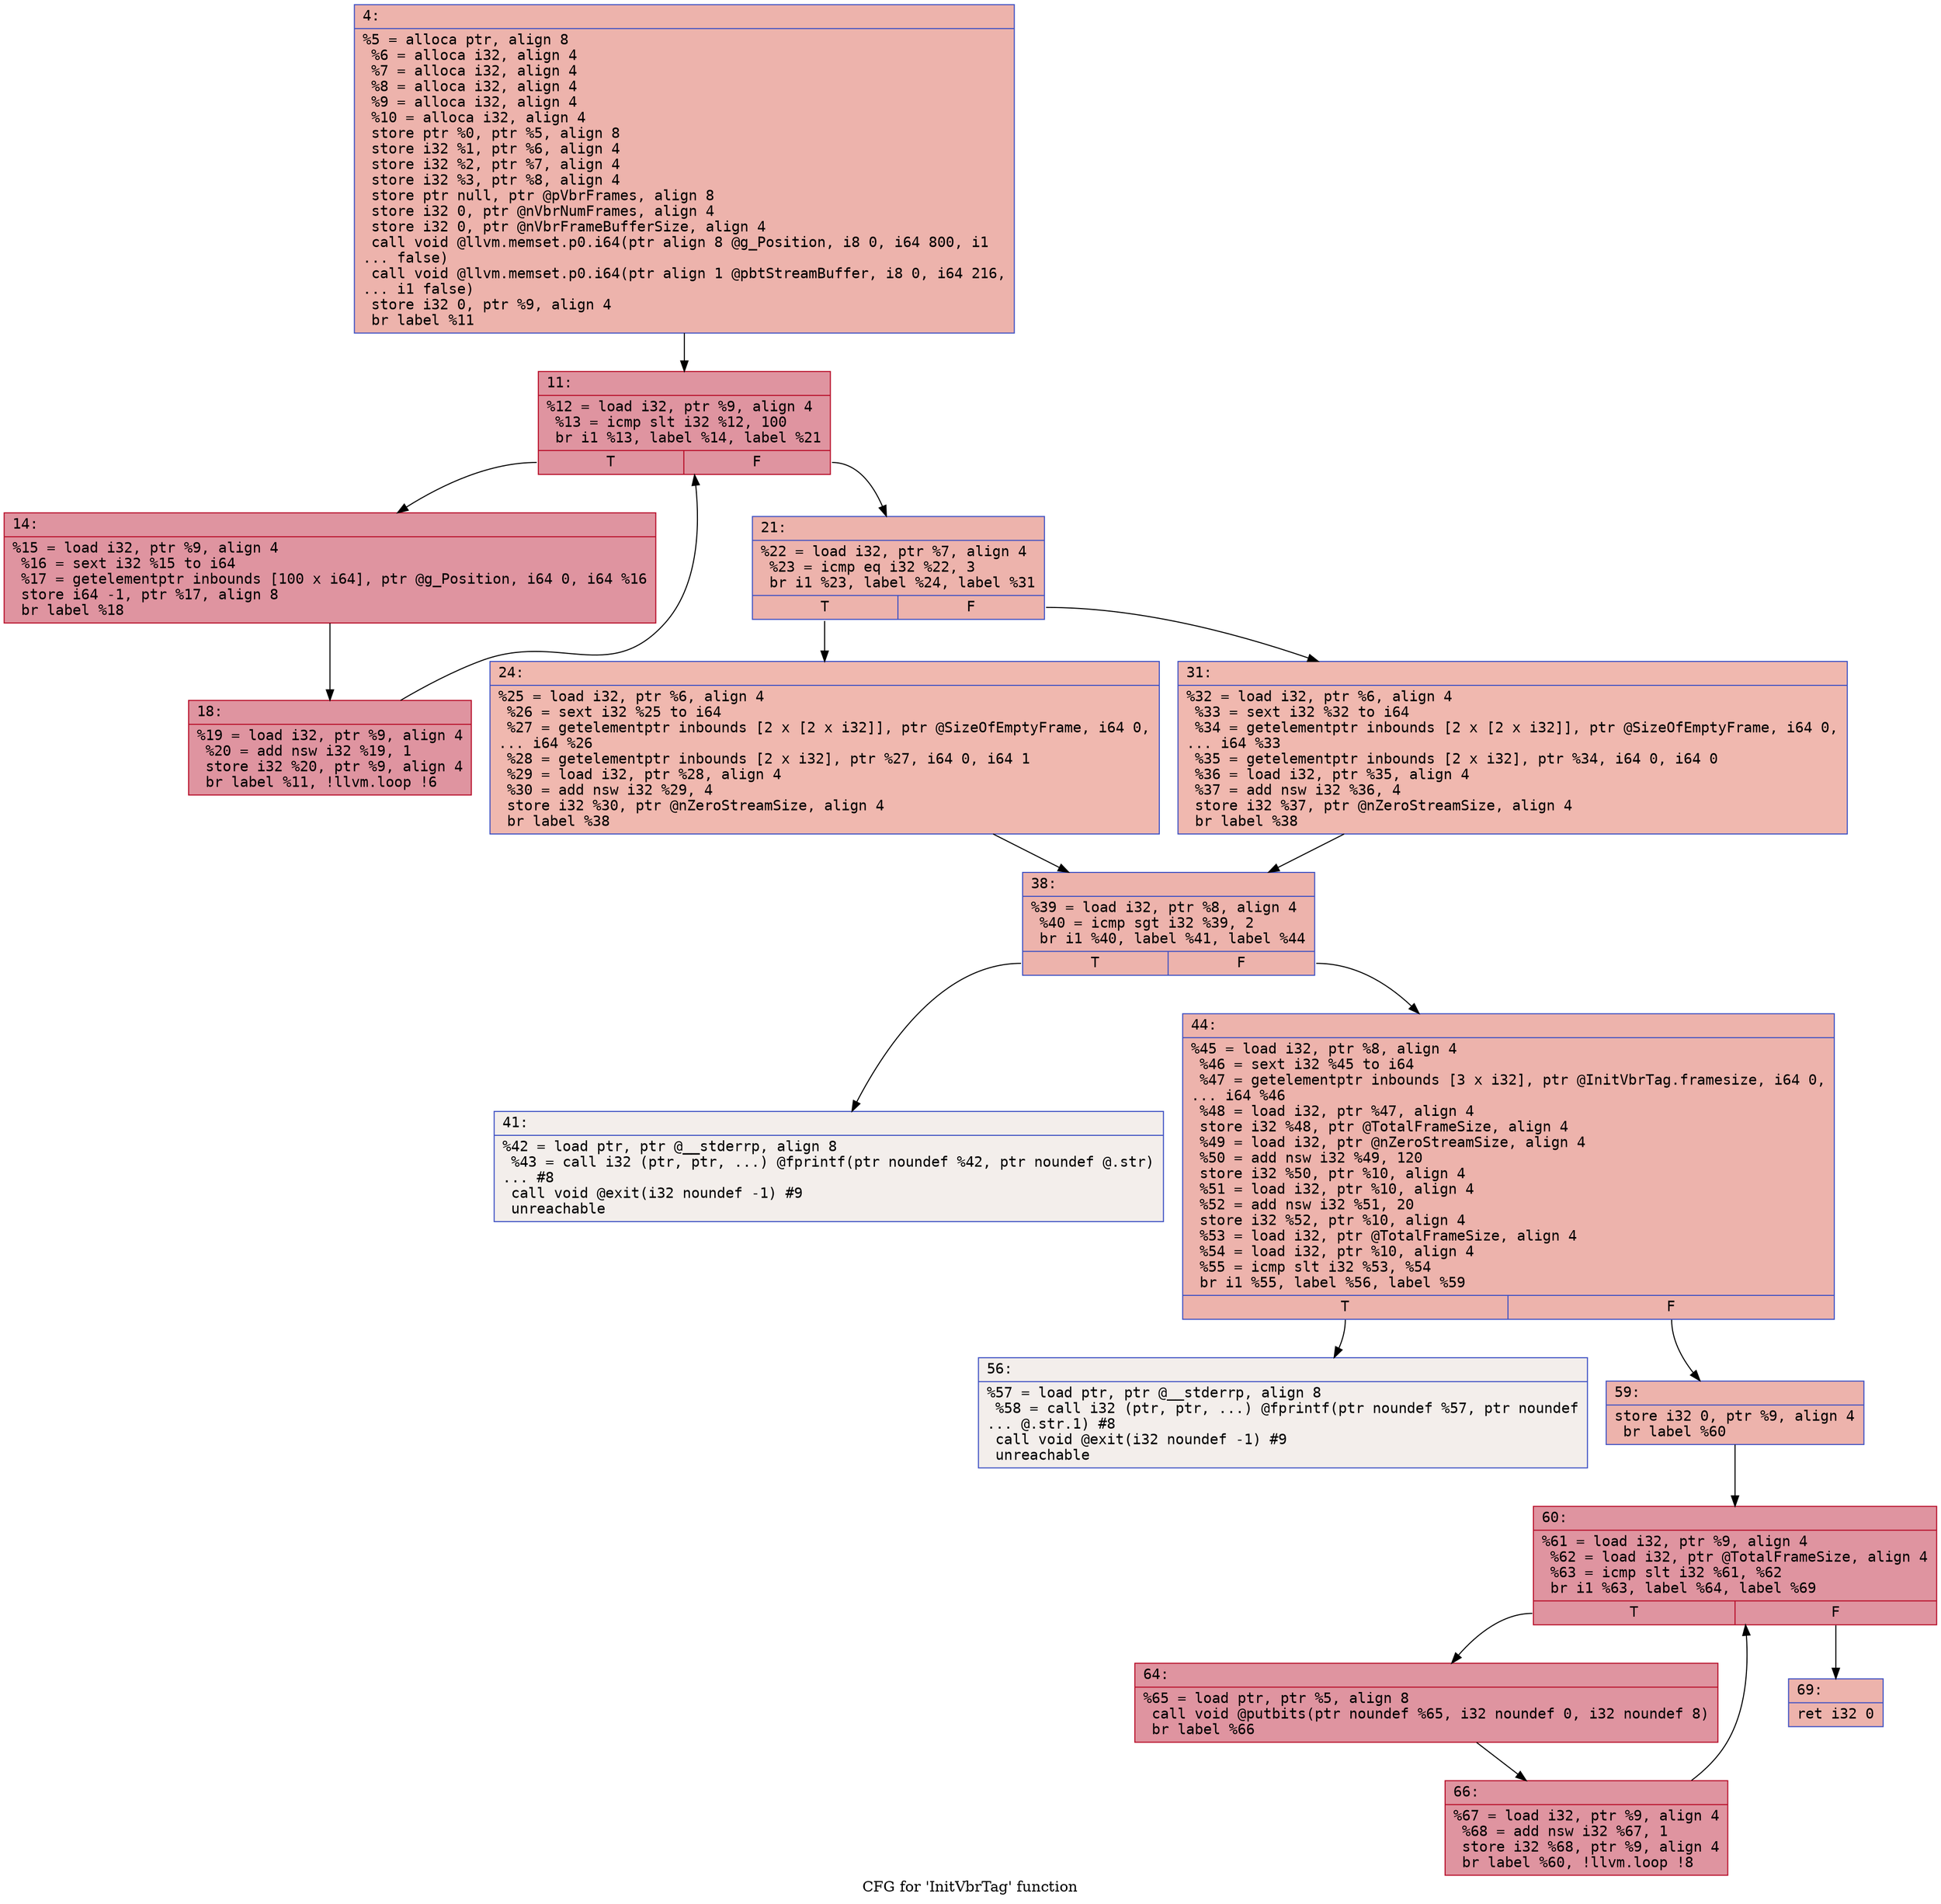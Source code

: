 digraph "CFG for 'InitVbrTag' function" {
	label="CFG for 'InitVbrTag' function";

	Node0x600003257430 [shape=record,color="#3d50c3ff", style=filled, fillcolor="#d6524470" fontname="Courier",label="{4:\l|  %5 = alloca ptr, align 8\l  %6 = alloca i32, align 4\l  %7 = alloca i32, align 4\l  %8 = alloca i32, align 4\l  %9 = alloca i32, align 4\l  %10 = alloca i32, align 4\l  store ptr %0, ptr %5, align 8\l  store i32 %1, ptr %6, align 4\l  store i32 %2, ptr %7, align 4\l  store i32 %3, ptr %8, align 4\l  store ptr null, ptr @pVbrFrames, align 8\l  store i32 0, ptr @nVbrNumFrames, align 4\l  store i32 0, ptr @nVbrFrameBufferSize, align 4\l  call void @llvm.memset.p0.i64(ptr align 8 @g_Position, i8 0, i64 800, i1\l... false)\l  call void @llvm.memset.p0.i64(ptr align 1 @pbtStreamBuffer, i8 0, i64 216,\l... i1 false)\l  store i32 0, ptr %9, align 4\l  br label %11\l}"];
	Node0x600003257430 -> Node0x600003257480[tooltip="4 -> 11\nProbability 100.00%" ];
	Node0x600003257480 [shape=record,color="#b70d28ff", style=filled, fillcolor="#b70d2870" fontname="Courier",label="{11:\l|  %12 = load i32, ptr %9, align 4\l  %13 = icmp slt i32 %12, 100\l  br i1 %13, label %14, label %21\l|{<s0>T|<s1>F}}"];
	Node0x600003257480:s0 -> Node0x6000032574d0[tooltip="11 -> 14\nProbability 96.88%" ];
	Node0x600003257480:s1 -> Node0x600003257570[tooltip="11 -> 21\nProbability 3.12%" ];
	Node0x6000032574d0 [shape=record,color="#b70d28ff", style=filled, fillcolor="#b70d2870" fontname="Courier",label="{14:\l|  %15 = load i32, ptr %9, align 4\l  %16 = sext i32 %15 to i64\l  %17 = getelementptr inbounds [100 x i64], ptr @g_Position, i64 0, i64 %16\l  store i64 -1, ptr %17, align 8\l  br label %18\l}"];
	Node0x6000032574d0 -> Node0x600003257520[tooltip="14 -> 18\nProbability 100.00%" ];
	Node0x600003257520 [shape=record,color="#b70d28ff", style=filled, fillcolor="#b70d2870" fontname="Courier",label="{18:\l|  %19 = load i32, ptr %9, align 4\l  %20 = add nsw i32 %19, 1\l  store i32 %20, ptr %9, align 4\l  br label %11, !llvm.loop !6\l}"];
	Node0x600003257520 -> Node0x600003257480[tooltip="18 -> 11\nProbability 100.00%" ];
	Node0x600003257570 [shape=record,color="#3d50c3ff", style=filled, fillcolor="#d6524470" fontname="Courier",label="{21:\l|  %22 = load i32, ptr %7, align 4\l  %23 = icmp eq i32 %22, 3\l  br i1 %23, label %24, label %31\l|{<s0>T|<s1>F}}"];
	Node0x600003257570:s0 -> Node0x6000032575c0[tooltip="21 -> 24\nProbability 50.00%" ];
	Node0x600003257570:s1 -> Node0x600003257610[tooltip="21 -> 31\nProbability 50.00%" ];
	Node0x6000032575c0 [shape=record,color="#3d50c3ff", style=filled, fillcolor="#dc5d4a70" fontname="Courier",label="{24:\l|  %25 = load i32, ptr %6, align 4\l  %26 = sext i32 %25 to i64\l  %27 = getelementptr inbounds [2 x [2 x i32]], ptr @SizeOfEmptyFrame, i64 0,\l... i64 %26\l  %28 = getelementptr inbounds [2 x i32], ptr %27, i64 0, i64 1\l  %29 = load i32, ptr %28, align 4\l  %30 = add nsw i32 %29, 4\l  store i32 %30, ptr @nZeroStreamSize, align 4\l  br label %38\l}"];
	Node0x6000032575c0 -> Node0x600003257660[tooltip="24 -> 38\nProbability 100.00%" ];
	Node0x600003257610 [shape=record,color="#3d50c3ff", style=filled, fillcolor="#dc5d4a70" fontname="Courier",label="{31:\l|  %32 = load i32, ptr %6, align 4\l  %33 = sext i32 %32 to i64\l  %34 = getelementptr inbounds [2 x [2 x i32]], ptr @SizeOfEmptyFrame, i64 0,\l... i64 %33\l  %35 = getelementptr inbounds [2 x i32], ptr %34, i64 0, i64 0\l  %36 = load i32, ptr %35, align 4\l  %37 = add nsw i32 %36, 4\l  store i32 %37, ptr @nZeroStreamSize, align 4\l  br label %38\l}"];
	Node0x600003257610 -> Node0x600003257660[tooltip="31 -> 38\nProbability 100.00%" ];
	Node0x600003257660 [shape=record,color="#3d50c3ff", style=filled, fillcolor="#d6524470" fontname="Courier",label="{38:\l|  %39 = load i32, ptr %8, align 4\l  %40 = icmp sgt i32 %39, 2\l  br i1 %40, label %41, label %44\l|{<s0>T|<s1>F}}"];
	Node0x600003257660:s0 -> Node0x6000032576b0[tooltip="38 -> 41\nProbability 0.00%" ];
	Node0x600003257660:s1 -> Node0x600003257700[tooltip="38 -> 44\nProbability 100.00%" ];
	Node0x6000032576b0 [shape=record,color="#3d50c3ff", style=filled, fillcolor="#e5d8d170" fontname="Courier",label="{41:\l|  %42 = load ptr, ptr @__stderrp, align 8\l  %43 = call i32 (ptr, ptr, ...) @fprintf(ptr noundef %42, ptr noundef @.str)\l... #8\l  call void @exit(i32 noundef -1) #9\l  unreachable\l}"];
	Node0x600003257700 [shape=record,color="#3d50c3ff", style=filled, fillcolor="#d6524470" fontname="Courier",label="{44:\l|  %45 = load i32, ptr %8, align 4\l  %46 = sext i32 %45 to i64\l  %47 = getelementptr inbounds [3 x i32], ptr @InitVbrTag.framesize, i64 0,\l... i64 %46\l  %48 = load i32, ptr %47, align 4\l  store i32 %48, ptr @TotalFrameSize, align 4\l  %49 = load i32, ptr @nZeroStreamSize, align 4\l  %50 = add nsw i32 %49, 120\l  store i32 %50, ptr %10, align 4\l  %51 = load i32, ptr %10, align 4\l  %52 = add nsw i32 %51, 20\l  store i32 %52, ptr %10, align 4\l  %53 = load i32, ptr @TotalFrameSize, align 4\l  %54 = load i32, ptr %10, align 4\l  %55 = icmp slt i32 %53, %54\l  br i1 %55, label %56, label %59\l|{<s0>T|<s1>F}}"];
	Node0x600003257700:s0 -> Node0x600003257750[tooltip="44 -> 56\nProbability 0.00%" ];
	Node0x600003257700:s1 -> Node0x6000032577a0[tooltip="44 -> 59\nProbability 100.00%" ];
	Node0x600003257750 [shape=record,color="#3d50c3ff", style=filled, fillcolor="#e5d8d170" fontname="Courier",label="{56:\l|  %57 = load ptr, ptr @__stderrp, align 8\l  %58 = call i32 (ptr, ptr, ...) @fprintf(ptr noundef %57, ptr noundef\l... @.str.1) #8\l  call void @exit(i32 noundef -1) #9\l  unreachable\l}"];
	Node0x6000032577a0 [shape=record,color="#3d50c3ff", style=filled, fillcolor="#d6524470" fontname="Courier",label="{59:\l|  store i32 0, ptr %9, align 4\l  br label %60\l}"];
	Node0x6000032577a0 -> Node0x6000032577f0[tooltip="59 -> 60\nProbability 100.00%" ];
	Node0x6000032577f0 [shape=record,color="#b70d28ff", style=filled, fillcolor="#b70d2870" fontname="Courier",label="{60:\l|  %61 = load i32, ptr %9, align 4\l  %62 = load i32, ptr @TotalFrameSize, align 4\l  %63 = icmp slt i32 %61, %62\l  br i1 %63, label %64, label %69\l|{<s0>T|<s1>F}}"];
	Node0x6000032577f0:s0 -> Node0x600003257840[tooltip="60 -> 64\nProbability 96.88%" ];
	Node0x6000032577f0:s1 -> Node0x6000032578e0[tooltip="60 -> 69\nProbability 3.12%" ];
	Node0x600003257840 [shape=record,color="#b70d28ff", style=filled, fillcolor="#b70d2870" fontname="Courier",label="{64:\l|  %65 = load ptr, ptr %5, align 8\l  call void @putbits(ptr noundef %65, i32 noundef 0, i32 noundef 8)\l  br label %66\l}"];
	Node0x600003257840 -> Node0x600003257890[tooltip="64 -> 66\nProbability 100.00%" ];
	Node0x600003257890 [shape=record,color="#b70d28ff", style=filled, fillcolor="#b70d2870" fontname="Courier",label="{66:\l|  %67 = load i32, ptr %9, align 4\l  %68 = add nsw i32 %67, 1\l  store i32 %68, ptr %9, align 4\l  br label %60, !llvm.loop !8\l}"];
	Node0x600003257890 -> Node0x6000032577f0[tooltip="66 -> 60\nProbability 100.00%" ];
	Node0x6000032578e0 [shape=record,color="#3d50c3ff", style=filled, fillcolor="#d6524470" fontname="Courier",label="{69:\l|  ret i32 0\l}"];
}
